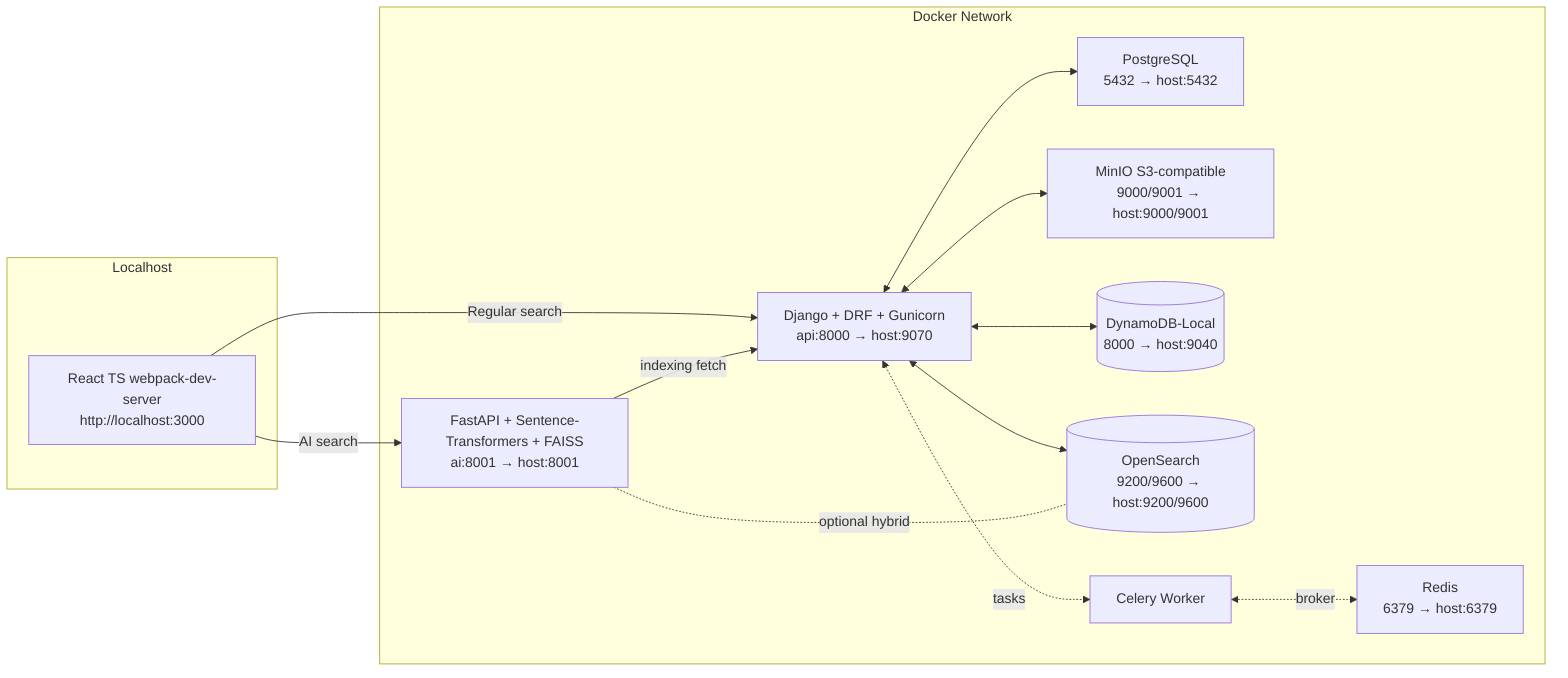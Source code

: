 %% High-level architecture & wiring
graph LR
  subgraph Localhost
    UI[React TS webpack-dev-server\nhttp://localhost:3000]
  end

  subgraph Docker Network
    API[Django + DRF + Gunicorn\napi:8000 → host:9070]
    AI[FastAPI + Sentence-Transformers + FAISS\nai:8001 → host:8001]
    PG[PostgreSQL\n5432 → host:5432]
    RDS[Redis\n6379 → host:6379]
    MINIO[MinIO S3-compatible\n9000/9001 → host:9000/9001]
    DDB[(DynamoDB-Local\n8000 → host:9040)]
    OS[(OpenSearch\n9200/9600 → host:9200/9600)]
    WKR[Celery Worker]
  end

  UI -- Regular search --> API
  UI -- AI search --> AI

  API <--> PG
  API <--> MINIO
  API <--> DDB
  API <--> OS
  API <-.tasks .-> WKR
  WKR <-.broker .-> RDS

  AI -- indexing fetch --> API
  AI -. optional hybrid .- OS